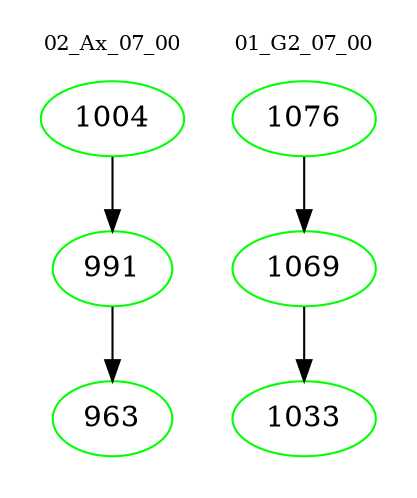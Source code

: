 digraph{
subgraph cluster_0 {
color = white
label = "02_Ax_07_00";
fontsize=10;
T0_1004 [label="1004", color="green"]
T0_1004 -> T0_991 [color="black"]
T0_991 [label="991", color="green"]
T0_991 -> T0_963 [color="black"]
T0_963 [label="963", color="green"]
}
subgraph cluster_1 {
color = white
label = "01_G2_07_00";
fontsize=10;
T1_1076 [label="1076", color="green"]
T1_1076 -> T1_1069 [color="black"]
T1_1069 [label="1069", color="green"]
T1_1069 -> T1_1033 [color="black"]
T1_1033 [label="1033", color="green"]
}
}

